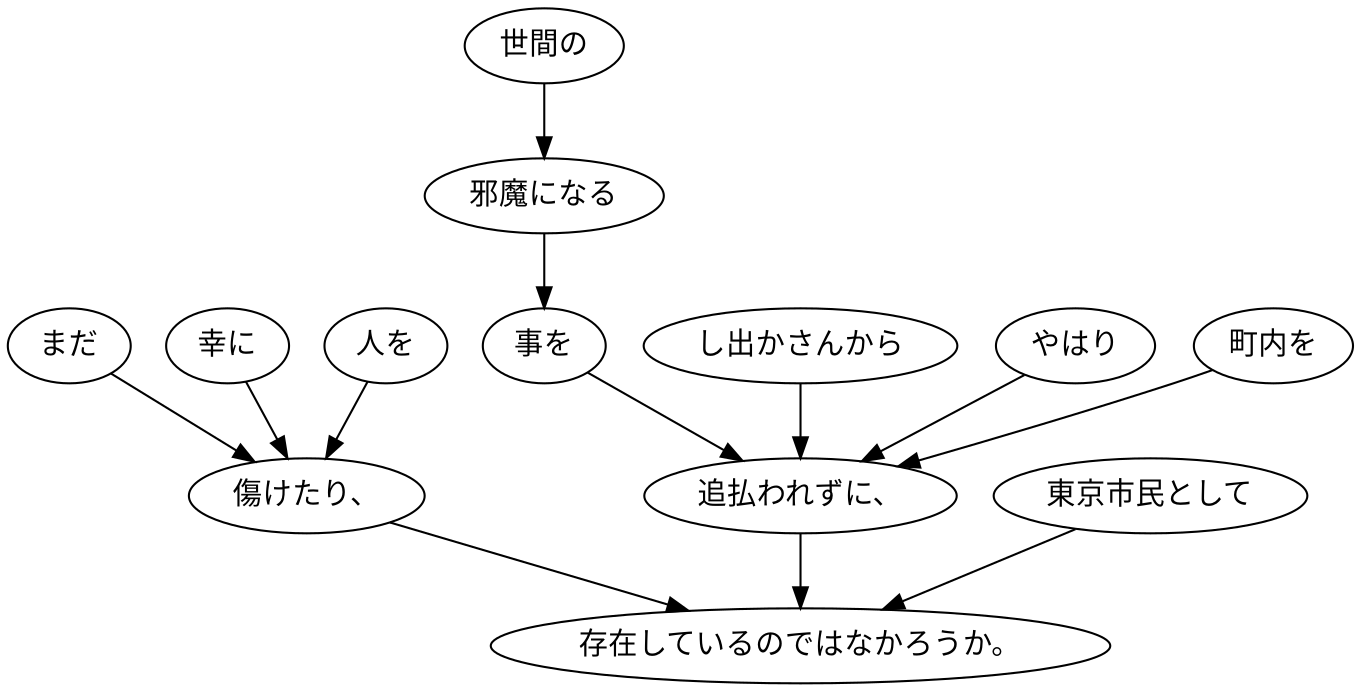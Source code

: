 digraph graph6335 {
	node0 [label="まだ"];
	node1 [label="幸に"];
	node2 [label="人を"];
	node3 [label="傷けたり、"];
	node4 [label="世間の"];
	node5 [label="邪魔になる"];
	node6 [label="事を"];
	node7 [label="し出かさんから"];
	node8 [label="やはり"];
	node9 [label="町内を"];
	node10 [label="追払われずに、"];
	node11 [label="東京市民として"];
	node12 [label="存在しているのではなかろうか。"];
	node0 -> node3;
	node1 -> node3;
	node2 -> node3;
	node3 -> node12;
	node4 -> node5;
	node5 -> node6;
	node6 -> node10;
	node7 -> node10;
	node8 -> node10;
	node9 -> node10;
	node10 -> node12;
	node11 -> node12;
}
